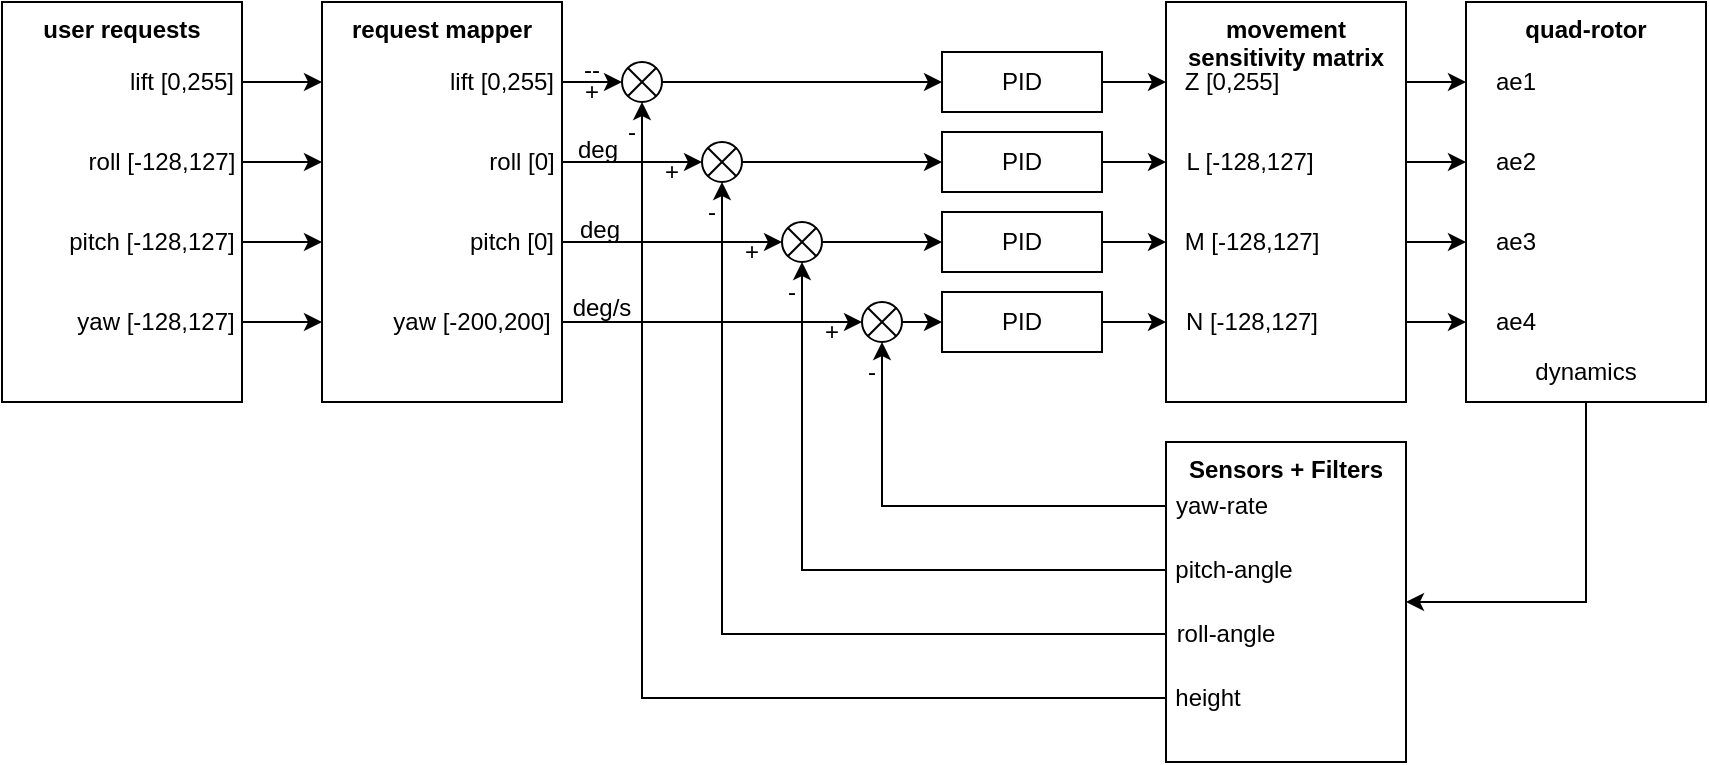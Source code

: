 <mxfile version="24.0.2" type="github">
  <diagram name="Page-1" id="hZ3t9H2E8VO1mtVpyjtV">
    <mxGraphModel dx="2022" dy="640" grid="1" gridSize="10" guides="1" tooltips="1" connect="1" arrows="1" fold="1" page="1" pageScale="1" pageWidth="827" pageHeight="1169" math="0" shadow="0">
      <root>
        <mxCell id="0" />
        <mxCell id="1" parent="0" />
        <mxCell id="fYLcf-kdNEW1kGe0mM0h-1" value="&lt;b&gt;movement sensitivity matrix&lt;/b&gt;" style="rounded=0;whiteSpace=wrap;html=1;verticalAlign=top;points=[[0,0,0,0,0],[0,0.2,0,0,0],[0,0.4,0,0,0],[0,0.6,0,0,0],[0,0.8,0,0,0],[0,1,0,0,0],[0.25,0,0,0,0],[0.25,1,0,0,0],[0.5,0,0,0,0],[0.5,1,0,0,0],[0.75,0,0,0,0],[0.75,1,0,0,0],[1,0,0,0,0],[1,0.2,0,0,0],[1,0.4,0,0,0],[1,0.6,0,0,0],[1,0.8,0,0,0],[1,1,0,0,0]];" parent="1" vertex="1">
          <mxGeometry x="432" y="120" width="120" height="200" as="geometry" />
        </mxCell>
        <mxCell id="fYLcf-kdNEW1kGe0mM0h-2" value="&lt;b&gt;quad-rotor&lt;/b&gt;" style="rounded=0;whiteSpace=wrap;html=1;verticalAlign=top;points=[[0,0,0,0,0],[0,0.2,0,0,0],[0,0.4,0,0,0],[0,0.6,0,0,0],[0,0.8,0,0,0],[0,1,0,0,0],[0.25,0,0,0,0],[0.25,1,0,0,0],[0.5,0,0,0,0],[0.5,1,0,0,0],[0.75,0,0,0,0],[0.75,1,0,0,0],[1,0,0,0,0],[1,0.2,0,0,0],[1,0.4,0,0,0],[1,0.6,0,0,0],[1,0.8,0,0,0],[1,1,0,0,0]];" parent="1" vertex="1">
          <mxGeometry x="582" y="120" width="120" height="200" as="geometry" />
        </mxCell>
        <mxCell id="fYLcf-kdNEW1kGe0mM0h-3" style="edgeStyle=orthogonalEdgeStyle;rounded=0;orthogonalLoop=1;jettySize=auto;html=1;exitX=1;exitY=0.2;exitDx=0;exitDy=0;exitPerimeter=0;entryX=0;entryY=0.2;entryDx=0;entryDy=0;entryPerimeter=0;" parent="1" source="fYLcf-kdNEW1kGe0mM0h-1" target="fYLcf-kdNEW1kGe0mM0h-2" edge="1">
          <mxGeometry relative="1" as="geometry" />
        </mxCell>
        <mxCell id="fYLcf-kdNEW1kGe0mM0h-4" style="edgeStyle=orthogonalEdgeStyle;rounded=0;orthogonalLoop=1;jettySize=auto;html=1;exitX=1;exitY=0.4;exitDx=0;exitDy=0;exitPerimeter=0;entryX=0;entryY=0.4;entryDx=0;entryDy=0;entryPerimeter=0;" parent="1" source="fYLcf-kdNEW1kGe0mM0h-1" target="fYLcf-kdNEW1kGe0mM0h-2" edge="1">
          <mxGeometry relative="1" as="geometry" />
        </mxCell>
        <mxCell id="fYLcf-kdNEW1kGe0mM0h-5" style="edgeStyle=orthogonalEdgeStyle;rounded=0;orthogonalLoop=1;jettySize=auto;html=1;exitX=1;exitY=0.6;exitDx=0;exitDy=0;exitPerimeter=0;entryX=0;entryY=0.6;entryDx=0;entryDy=0;entryPerimeter=0;" parent="1" source="fYLcf-kdNEW1kGe0mM0h-1" target="fYLcf-kdNEW1kGe0mM0h-2" edge="1">
          <mxGeometry relative="1" as="geometry" />
        </mxCell>
        <mxCell id="fYLcf-kdNEW1kGe0mM0h-6" style="edgeStyle=orthogonalEdgeStyle;rounded=0;orthogonalLoop=1;jettySize=auto;html=1;exitX=1;exitY=0.8;exitDx=0;exitDy=0;exitPerimeter=0;entryX=0;entryY=0.8;entryDx=0;entryDy=0;entryPerimeter=0;" parent="1" source="fYLcf-kdNEW1kGe0mM0h-1" target="fYLcf-kdNEW1kGe0mM0h-2" edge="1">
          <mxGeometry relative="1" as="geometry" />
        </mxCell>
        <mxCell id="fYLcf-kdNEW1kGe0mM0h-8" value="ae1" style="text;strokeColor=none;align=center;fillColor=none;html=1;verticalAlign=middle;whiteSpace=wrap;rounded=0;" parent="1" vertex="1">
          <mxGeometry x="592" y="150" width="30" height="20" as="geometry" />
        </mxCell>
        <mxCell id="fYLcf-kdNEW1kGe0mM0h-13" value="ae2" style="text;strokeColor=none;align=center;fillColor=none;html=1;verticalAlign=middle;whiteSpace=wrap;rounded=0;" parent="1" vertex="1">
          <mxGeometry x="592" y="190" width="30" height="20" as="geometry" />
        </mxCell>
        <mxCell id="fYLcf-kdNEW1kGe0mM0h-14" value="ae3" style="text;strokeColor=none;align=center;fillColor=none;html=1;verticalAlign=middle;whiteSpace=wrap;rounded=0;" parent="1" vertex="1">
          <mxGeometry x="592" y="230" width="30" height="20" as="geometry" />
        </mxCell>
        <mxCell id="fYLcf-kdNEW1kGe0mM0h-15" value="ae4" style="text;strokeColor=none;align=center;fillColor=none;html=1;verticalAlign=middle;whiteSpace=wrap;rounded=0;" parent="1" vertex="1">
          <mxGeometry x="592" y="270" width="30" height="20" as="geometry" />
        </mxCell>
        <mxCell id="fYLcf-kdNEW1kGe0mM0h-16" value="Z  [0,255]" style="text;strokeColor=none;align=center;fillColor=none;html=1;verticalAlign=middle;whiteSpace=wrap;rounded=0;" parent="1" vertex="1">
          <mxGeometry x="440" y="150" width="50" height="20" as="geometry" />
        </mxCell>
        <mxCell id="fYLcf-kdNEW1kGe0mM0h-21" value="L [-128,127]" style="text;strokeColor=none;align=center;fillColor=none;html=1;verticalAlign=middle;whiteSpace=wrap;rounded=0;" parent="1" vertex="1">
          <mxGeometry x="439" y="190" width="70" height="20" as="geometry" />
        </mxCell>
        <mxCell id="fYLcf-kdNEW1kGe0mM0h-22" value="M [-128,127]" style="text;strokeColor=none;align=center;fillColor=none;html=1;verticalAlign=middle;whiteSpace=wrap;rounded=0;" parent="1" vertex="1">
          <mxGeometry x="435" y="230" width="80" height="20" as="geometry" />
        </mxCell>
        <mxCell id="fYLcf-kdNEW1kGe0mM0h-23" value="N [-128,127]" style="text;strokeColor=none;align=center;fillColor=none;html=1;verticalAlign=middle;whiteSpace=wrap;rounded=0;" parent="1" vertex="1">
          <mxGeometry x="435" y="270" width="80" height="20" as="geometry" />
        </mxCell>
        <mxCell id="A4wL7fljG0z75UjcC-ws-9" style="edgeStyle=orthogonalEdgeStyle;rounded=0;orthogonalLoop=1;jettySize=auto;html=1;exitX=1;exitY=0.5;exitDx=0;exitDy=0;exitPerimeter=0;entryX=0;entryY=0.5;entryDx=0;entryDy=0;" parent="1" source="fYLcf-kdNEW1kGe0mM0h-24" target="A4wL7fljG0z75UjcC-ws-7" edge="1">
          <mxGeometry relative="1" as="geometry" />
        </mxCell>
        <mxCell id="fYLcf-kdNEW1kGe0mM0h-24" value="" style="verticalLabelPosition=bottom;verticalAlign=top;html=1;shape=mxgraph.flowchart.or;" parent="1" vertex="1">
          <mxGeometry x="280" y="270" width="20" height="20" as="geometry" />
        </mxCell>
        <mxCell id="fYLcf-kdNEW1kGe0mM0h-31" value="dynamics" style="text;strokeColor=none;align=center;fillColor=none;html=1;verticalAlign=middle;whiteSpace=wrap;rounded=0;movable=1;resizable=1;rotatable=1;deletable=1;editable=1;locked=0;connectable=1;" parent="1" vertex="1">
          <mxGeometry x="627" y="295" width="30" height="20" as="geometry" />
        </mxCell>
        <mxCell id="fYLcf-kdNEW1kGe0mM0h-37" value="&lt;b&gt;request mapper&lt;/b&gt;" style="rounded=0;whiteSpace=wrap;html=1;verticalAlign=top;points=[[0,0,0,0,0],[0,0.2,0,0,0],[0,0.4,0,0,0],[0,0.6,0,0,0],[0,0.8,0,0,0],[0,1,0,0,0],[0.25,0,0,0,0],[0.25,1,0,0,0],[0.5,0,0,0,0],[0.5,1,0,0,0],[0.75,0,0,0,0],[0.75,1,0,0,0],[1,0,0,0,0],[1,0.2,0,0,0],[1,0.4,0,0,0],[1,0.6,0,0,0],[1,0.8,0,0,0],[1,1,0,0,0]];" parent="1" vertex="1">
          <mxGeometry x="10" y="120" width="120" height="200" as="geometry" />
        </mxCell>
        <mxCell id="fYLcf-kdNEW1kGe0mM0h-38" value="&lt;b&gt;user requests&lt;/b&gt;" style="rounded=0;whiteSpace=wrap;html=1;verticalAlign=top;points=[[0,0,0,0,0],[0,0.2,0,0,0],[0,0.4,0,0,0],[0,0.6,0,0,0],[0,0.8,0,0,0],[0,1,0,0,0],[0.25,0,0,0,0],[0.25,1,0,0,0],[0.5,0,0,0,0],[0.5,1,0,0,0],[0.75,0,0,0,0],[0.75,1,0,0,0],[1,0,0,0,0],[1,0.2,0,0,0],[1,0.4,0,0,0],[1,0.6,0,0,0],[1,0.8,0,0,0],[1,1,0,0,0]];" parent="1" vertex="1">
          <mxGeometry x="-150" y="120" width="120" height="200" as="geometry" />
        </mxCell>
        <mxCell id="fYLcf-kdNEW1kGe0mM0h-40" style="edgeStyle=orthogonalEdgeStyle;rounded=0;orthogonalLoop=1;jettySize=auto;html=1;exitX=1;exitY=0.8;exitDx=0;exitDy=0;exitPerimeter=0;entryX=0;entryY=0.5;entryDx=0;entryDy=0;entryPerimeter=0;" parent="1" source="fYLcf-kdNEW1kGe0mM0h-37" target="fYLcf-kdNEW1kGe0mM0h-24" edge="1">
          <mxGeometry relative="1" as="geometry" />
        </mxCell>
        <mxCell id="fYLcf-kdNEW1kGe0mM0h-51" style="edgeStyle=orthogonalEdgeStyle;rounded=0;orthogonalLoop=1;jettySize=auto;html=1;exitX=1;exitY=0.2;exitDx=0;exitDy=0;exitPerimeter=0;entryX=0;entryY=0.2;entryDx=0;entryDy=0;entryPerimeter=0;" parent="1" source="fYLcf-kdNEW1kGe0mM0h-38" target="fYLcf-kdNEW1kGe0mM0h-37" edge="1">
          <mxGeometry relative="1" as="geometry" />
        </mxCell>
        <mxCell id="fYLcf-kdNEW1kGe0mM0h-54" style="edgeStyle=orthogonalEdgeStyle;rounded=0;orthogonalLoop=1;jettySize=auto;html=1;exitX=1;exitY=0.4;exitDx=0;exitDy=0;exitPerimeter=0;entryX=0;entryY=0.4;entryDx=0;entryDy=0;entryPerimeter=0;" parent="1" source="fYLcf-kdNEW1kGe0mM0h-38" target="fYLcf-kdNEW1kGe0mM0h-37" edge="1">
          <mxGeometry relative="1" as="geometry" />
        </mxCell>
        <mxCell id="fYLcf-kdNEW1kGe0mM0h-55" style="edgeStyle=orthogonalEdgeStyle;rounded=0;orthogonalLoop=1;jettySize=auto;html=1;exitX=1;exitY=0.6;exitDx=0;exitDy=0;exitPerimeter=0;entryX=0;entryY=0.6;entryDx=0;entryDy=0;entryPerimeter=0;" parent="1" source="fYLcf-kdNEW1kGe0mM0h-38" target="fYLcf-kdNEW1kGe0mM0h-37" edge="1">
          <mxGeometry relative="1" as="geometry" />
        </mxCell>
        <mxCell id="fYLcf-kdNEW1kGe0mM0h-56" style="edgeStyle=orthogonalEdgeStyle;rounded=0;orthogonalLoop=1;jettySize=auto;html=1;exitX=1;exitY=0.8;exitDx=0;exitDy=0;exitPerimeter=0;entryX=0;entryY=0.8;entryDx=0;entryDy=0;entryPerimeter=0;" parent="1" source="fYLcf-kdNEW1kGe0mM0h-38" target="fYLcf-kdNEW1kGe0mM0h-37" edge="1">
          <mxGeometry relative="1" as="geometry" />
        </mxCell>
        <mxCell id="fYLcf-kdNEW1kGe0mM0h-58" value="-" style="text;strokeColor=none;align=center;fillColor=none;html=1;verticalAlign=middle;whiteSpace=wrap;rounded=0;" parent="1" vertex="1">
          <mxGeometry x="280" y="300" width="10" height="10" as="geometry" />
        </mxCell>
        <mxCell id="fYLcf-kdNEW1kGe0mM0h-59" value="+" style="text;strokeColor=none;align=center;fillColor=none;html=1;verticalAlign=middle;whiteSpace=wrap;rounded=0;" parent="1" vertex="1">
          <mxGeometry x="260" y="280" width="10" height="10" as="geometry" />
        </mxCell>
        <mxCell id="A4wL7fljG0z75UjcC-ws-7" value="PID" style="rounded=0;whiteSpace=wrap;html=1;verticalAlign=middle;" parent="1" vertex="1">
          <mxGeometry x="320" y="265" width="80" height="30" as="geometry" />
        </mxCell>
        <mxCell id="A4wL7fljG0z75UjcC-ws-10" style="edgeStyle=orthogonalEdgeStyle;rounded=0;orthogonalLoop=1;jettySize=auto;html=1;exitX=1;exitY=0.5;exitDx=0;exitDy=0;entryX=0;entryY=0.8;entryDx=0;entryDy=0;entryPerimeter=0;" parent="1" source="A4wL7fljG0z75UjcC-ws-7" target="fYLcf-kdNEW1kGe0mM0h-1" edge="1">
          <mxGeometry relative="1" as="geometry" />
        </mxCell>
        <mxCell id="A4wL7fljG0z75UjcC-ws-11" value="PID" style="rounded=0;whiteSpace=wrap;html=1;verticalAlign=middle;" parent="1" vertex="1">
          <mxGeometry x="320" y="225" width="80" height="30" as="geometry" />
        </mxCell>
        <mxCell id="A4wL7fljG0z75UjcC-ws-12" value="PID" style="rounded=0;whiteSpace=wrap;html=1;verticalAlign=middle;" parent="1" vertex="1">
          <mxGeometry x="320" y="185" width="80" height="30" as="geometry" />
        </mxCell>
        <mxCell id="A4wL7fljG0z75UjcC-ws-13" value="PID" style="rounded=0;whiteSpace=wrap;html=1;verticalAlign=middle;" parent="1" vertex="1">
          <mxGeometry x="320" y="145" width="80" height="30" as="geometry" />
        </mxCell>
        <mxCell id="A4wL7fljG0z75UjcC-ws-14" style="edgeStyle=orthogonalEdgeStyle;rounded=0;orthogonalLoop=1;jettySize=auto;html=1;exitX=1;exitY=0.5;exitDx=0;exitDy=0;entryX=0;entryY=0.2;entryDx=0;entryDy=0;entryPerimeter=0;" parent="1" source="A4wL7fljG0z75UjcC-ws-13" target="fYLcf-kdNEW1kGe0mM0h-1" edge="1">
          <mxGeometry relative="1" as="geometry" />
        </mxCell>
        <mxCell id="A4wL7fljG0z75UjcC-ws-15" style="edgeStyle=orthogonalEdgeStyle;rounded=0;orthogonalLoop=1;jettySize=auto;html=1;exitX=1;exitY=0.5;exitDx=0;exitDy=0;entryX=0;entryY=0.4;entryDx=0;entryDy=0;entryPerimeter=0;" parent="1" source="A4wL7fljG0z75UjcC-ws-12" target="fYLcf-kdNEW1kGe0mM0h-1" edge="1">
          <mxGeometry relative="1" as="geometry" />
        </mxCell>
        <mxCell id="A4wL7fljG0z75UjcC-ws-16" style="edgeStyle=orthogonalEdgeStyle;rounded=0;orthogonalLoop=1;jettySize=auto;html=1;exitX=1;exitY=0.5;exitDx=0;exitDy=0;entryX=0;entryY=0.6;entryDx=0;entryDy=0;entryPerimeter=0;" parent="1" source="A4wL7fljG0z75UjcC-ws-11" target="fYLcf-kdNEW1kGe0mM0h-1" edge="1">
          <mxGeometry relative="1" as="geometry" />
        </mxCell>
        <mxCell id="A4wL7fljG0z75UjcC-ws-31" style="edgeStyle=orthogonalEdgeStyle;rounded=0;orthogonalLoop=1;jettySize=auto;html=1;exitX=1;exitY=0.5;exitDx=0;exitDy=0;exitPerimeter=0;entryX=0;entryY=0.5;entryDx=0;entryDy=0;" parent="1" source="A4wL7fljG0z75UjcC-ws-17" target="A4wL7fljG0z75UjcC-ws-11" edge="1">
          <mxGeometry relative="1" as="geometry" />
        </mxCell>
        <mxCell id="A4wL7fljG0z75UjcC-ws-17" value="" style="verticalLabelPosition=bottom;verticalAlign=top;html=1;shape=mxgraph.flowchart.or;" parent="1" vertex="1">
          <mxGeometry x="240" y="230" width="20" height="20" as="geometry" />
        </mxCell>
        <mxCell id="A4wL7fljG0z75UjcC-ws-18" value="-" style="text;strokeColor=none;align=center;fillColor=none;html=1;verticalAlign=middle;whiteSpace=wrap;rounded=0;" parent="1" vertex="1">
          <mxGeometry x="240" y="260" width="10" height="10" as="geometry" />
        </mxCell>
        <mxCell id="A4wL7fljG0z75UjcC-ws-19" value="+" style="text;strokeColor=none;align=center;fillColor=none;html=1;verticalAlign=middle;whiteSpace=wrap;rounded=0;" parent="1" vertex="1">
          <mxGeometry x="220" y="240" width="10" height="10" as="geometry" />
        </mxCell>
        <mxCell id="A4wL7fljG0z75UjcC-ws-30" style="edgeStyle=orthogonalEdgeStyle;rounded=0;orthogonalLoop=1;jettySize=auto;html=1;exitX=1;exitY=0.5;exitDx=0;exitDy=0;exitPerimeter=0;entryX=0;entryY=0.5;entryDx=0;entryDy=0;" parent="1" source="A4wL7fljG0z75UjcC-ws-20" target="A4wL7fljG0z75UjcC-ws-12" edge="1">
          <mxGeometry relative="1" as="geometry" />
        </mxCell>
        <mxCell id="A4wL7fljG0z75UjcC-ws-20" value="" style="verticalLabelPosition=bottom;verticalAlign=top;html=1;shape=mxgraph.flowchart.or;" parent="1" vertex="1">
          <mxGeometry x="200" y="190" width="20" height="20" as="geometry" />
        </mxCell>
        <mxCell id="A4wL7fljG0z75UjcC-ws-21" value="-" style="text;strokeColor=none;align=center;fillColor=none;html=1;verticalAlign=middle;whiteSpace=wrap;rounded=0;" parent="1" vertex="1">
          <mxGeometry x="200" y="220" width="10" height="10" as="geometry" />
        </mxCell>
        <mxCell id="A4wL7fljG0z75UjcC-ws-22" value="+" style="text;strokeColor=none;align=center;fillColor=none;html=1;verticalAlign=middle;whiteSpace=wrap;rounded=0;" parent="1" vertex="1">
          <mxGeometry x="180" y="200" width="10" height="10" as="geometry" />
        </mxCell>
        <mxCell id="A4wL7fljG0z75UjcC-ws-29" style="edgeStyle=orthogonalEdgeStyle;rounded=0;orthogonalLoop=1;jettySize=auto;html=1;exitX=1;exitY=0.5;exitDx=0;exitDy=0;exitPerimeter=0;entryX=0;entryY=0.5;entryDx=0;entryDy=0;" parent="1" source="A4wL7fljG0z75UjcC-ws-23" target="A4wL7fljG0z75UjcC-ws-13" edge="1">
          <mxGeometry relative="1" as="geometry" />
        </mxCell>
        <mxCell id="A4wL7fljG0z75UjcC-ws-23" value="" style="verticalLabelPosition=bottom;verticalAlign=top;html=1;shape=mxgraph.flowchart.or;" parent="1" vertex="1">
          <mxGeometry x="160" y="150" width="20" height="20" as="geometry" />
        </mxCell>
        <mxCell id="A4wL7fljG0z75UjcC-ws-24" value="-" style="text;strokeColor=none;align=center;fillColor=none;html=1;verticalAlign=middle;whiteSpace=wrap;rounded=0;" parent="1" vertex="1">
          <mxGeometry x="160" y="180" width="10" height="10" as="geometry" />
        </mxCell>
        <mxCell id="A4wL7fljG0z75UjcC-ws-25" value="+" style="text;strokeColor=none;align=center;fillColor=none;html=1;verticalAlign=middle;whiteSpace=wrap;rounded=0;" parent="1" vertex="1">
          <mxGeometry x="140" y="160" width="10" height="10" as="geometry" />
        </mxCell>
        <mxCell id="A4wL7fljG0z75UjcC-ws-26" style="edgeStyle=orthogonalEdgeStyle;rounded=0;orthogonalLoop=1;jettySize=auto;html=1;exitX=1;exitY=0.2;exitDx=0;exitDy=0;exitPerimeter=0;entryX=0;entryY=0.5;entryDx=0;entryDy=0;entryPerimeter=0;" parent="1" source="fYLcf-kdNEW1kGe0mM0h-37" target="A4wL7fljG0z75UjcC-ws-23" edge="1">
          <mxGeometry relative="1" as="geometry" />
        </mxCell>
        <mxCell id="A4wL7fljG0z75UjcC-ws-27" style="edgeStyle=orthogonalEdgeStyle;rounded=0;orthogonalLoop=1;jettySize=auto;html=1;exitX=1;exitY=0.4;exitDx=0;exitDy=0;exitPerimeter=0;entryX=0;entryY=0.5;entryDx=0;entryDy=0;entryPerimeter=0;" parent="1" source="fYLcf-kdNEW1kGe0mM0h-37" target="A4wL7fljG0z75UjcC-ws-20" edge="1">
          <mxGeometry relative="1" as="geometry" />
        </mxCell>
        <mxCell id="A4wL7fljG0z75UjcC-ws-28" style="edgeStyle=orthogonalEdgeStyle;rounded=0;orthogonalLoop=1;jettySize=auto;html=1;exitX=1;exitY=0.6;exitDx=0;exitDy=0;exitPerimeter=0;entryX=0;entryY=0.5;entryDx=0;entryDy=0;entryPerimeter=0;" parent="1" source="fYLcf-kdNEW1kGe0mM0h-37" target="A4wL7fljG0z75UjcC-ws-17" edge="1">
          <mxGeometry relative="1" as="geometry" />
        </mxCell>
        <mxCell id="A4wL7fljG0z75UjcC-ws-33" value="&lt;b&gt;Sensors + Filters&lt;br&gt;&lt;/b&gt;" style="rounded=0;whiteSpace=wrap;html=1;verticalAlign=top;points=[[0,0,0,0,0],[0,0.2,0,0,0],[0,0.4,0,0,0],[0,0.6,0,0,0],[0,0.8,0,0,0],[0,1,0,0,0],[0.25,0,0,0,0],[0.25,1,0,0,0],[0.5,0,0,0,0],[0.5,1,0,0,0],[0.75,0,0,0,0],[0.75,1,0,0,0],[1,0,0,0,0],[1,0.2,0,0,0],[1,0.5,0,0,0],[1,0.8,0,0,0],[1,1,0,0,0]];" parent="1" vertex="1">
          <mxGeometry x="432" y="340" width="120" height="160" as="geometry" />
        </mxCell>
        <mxCell id="A4wL7fljG0z75UjcC-ws-34" style="edgeStyle=orthogonalEdgeStyle;rounded=0;orthogonalLoop=1;jettySize=auto;html=1;exitX=0.5;exitY=1;exitDx=0;exitDy=0;exitPerimeter=0;entryX=1;entryY=0.5;entryDx=0;entryDy=0;entryPerimeter=0;" parent="1" source="fYLcf-kdNEW1kGe0mM0h-2" target="A4wL7fljG0z75UjcC-ws-33" edge="1">
          <mxGeometry relative="1" as="geometry" />
        </mxCell>
        <mxCell id="A4wL7fljG0z75UjcC-ws-35" style="edgeStyle=orthogonalEdgeStyle;rounded=0;orthogonalLoop=1;jettySize=auto;html=1;exitX=0;exitY=0.2;exitDx=0;exitDy=0;exitPerimeter=0;entryX=0.5;entryY=1;entryDx=0;entryDy=0;entryPerimeter=0;" parent="1" source="A4wL7fljG0z75UjcC-ws-33" target="fYLcf-kdNEW1kGe0mM0h-24" edge="1">
          <mxGeometry relative="1" as="geometry" />
        </mxCell>
        <mxCell id="A4wL7fljG0z75UjcC-ws-36" style="edgeStyle=orthogonalEdgeStyle;rounded=0;orthogonalLoop=1;jettySize=auto;html=1;exitX=0;exitY=0.4;exitDx=0;exitDy=0;exitPerimeter=0;entryX=0.5;entryY=1;entryDx=0;entryDy=0;entryPerimeter=0;" parent="1" source="A4wL7fljG0z75UjcC-ws-33" target="A4wL7fljG0z75UjcC-ws-17" edge="1">
          <mxGeometry relative="1" as="geometry" />
        </mxCell>
        <mxCell id="A4wL7fljG0z75UjcC-ws-37" style="edgeStyle=orthogonalEdgeStyle;rounded=0;orthogonalLoop=1;jettySize=auto;html=1;exitX=0;exitY=0.6;exitDx=0;exitDy=0;exitPerimeter=0;entryX=0.5;entryY=1;entryDx=0;entryDy=0;entryPerimeter=0;" parent="1" source="A4wL7fljG0z75UjcC-ws-33" target="A4wL7fljG0z75UjcC-ws-20" edge="1">
          <mxGeometry relative="1" as="geometry" />
        </mxCell>
        <mxCell id="A4wL7fljG0z75UjcC-ws-38" style="edgeStyle=orthogonalEdgeStyle;rounded=0;orthogonalLoop=1;jettySize=auto;html=1;exitX=0;exitY=0.8;exitDx=0;exitDy=0;exitPerimeter=0;entryX=0.5;entryY=1;entryDx=0;entryDy=0;entryPerimeter=0;" parent="1" source="A4wL7fljG0z75UjcC-ws-33" target="A4wL7fljG0z75UjcC-ws-23" edge="1">
          <mxGeometry relative="1" as="geometry" />
        </mxCell>
        <mxCell id="A4wL7fljG0z75UjcC-ws-39" value="yaw-rate" style="text;strokeColor=none;align=center;fillColor=none;html=1;verticalAlign=middle;whiteSpace=wrap;rounded=0;" parent="1" vertex="1">
          <mxGeometry x="430" y="362" width="60" height="20" as="geometry" />
        </mxCell>
        <mxCell id="A4wL7fljG0z75UjcC-ws-41" value="pitch-angle" style="text;strokeColor=none;align=center;fillColor=none;html=1;verticalAlign=middle;whiteSpace=wrap;rounded=0;" parent="1" vertex="1">
          <mxGeometry x="431" y="394" width="70" height="20" as="geometry" />
        </mxCell>
        <mxCell id="A4wL7fljG0z75UjcC-ws-42" value="roll-angle" style="text;strokeColor=none;align=center;fillColor=none;html=1;verticalAlign=middle;whiteSpace=wrap;rounded=0;" parent="1" vertex="1">
          <mxGeometry x="432" y="426" width="60" height="20" as="geometry" />
        </mxCell>
        <mxCell id="A4wL7fljG0z75UjcC-ws-43" value="height" style="text;strokeColor=none;align=center;fillColor=none;html=1;verticalAlign=middle;whiteSpace=wrap;rounded=0;" parent="1" vertex="1">
          <mxGeometry x="433" y="458" width="40" height="20" as="geometry" />
        </mxCell>
        <mxCell id="A4wL7fljG0z75UjcC-ws-51" value="lift [0,255]" style="text;strokeColor=none;align=center;fillColor=none;html=1;verticalAlign=middle;whiteSpace=wrap;rounded=0;" parent="1" vertex="1">
          <mxGeometry x="-90" y="150" width="60" height="20" as="geometry" />
        </mxCell>
        <mxCell id="A4wL7fljG0z75UjcC-ws-52" value="roll [-128,127]" style="text;strokeColor=none;align=center;fillColor=none;html=1;verticalAlign=middle;whiteSpace=wrap;rounded=0;" parent="1" vertex="1">
          <mxGeometry x="-110" y="190" width="80" height="20" as="geometry" />
        </mxCell>
        <mxCell id="A4wL7fljG0z75UjcC-ws-53" value="pitch [-128,127]" style="text;strokeColor=none;align=center;fillColor=none;html=1;verticalAlign=middle;whiteSpace=wrap;rounded=0;" parent="1" vertex="1">
          <mxGeometry x="-120" y="230" width="90" height="20" as="geometry" />
        </mxCell>
        <mxCell id="A4wL7fljG0z75UjcC-ws-54" value="yaw [-128,127]" style="text;strokeColor=none;align=center;fillColor=none;html=1;verticalAlign=middle;whiteSpace=wrap;rounded=0;" parent="1" vertex="1">
          <mxGeometry x="-118" y="270" width="90" height="20" as="geometry" />
        </mxCell>
        <mxCell id="A4wL7fljG0z75UjcC-ws-55" value="yaw [-200,200]" style="text;strokeColor=none;align=center;fillColor=none;html=1;verticalAlign=middle;whiteSpace=wrap;rounded=0;" parent="1" vertex="1">
          <mxGeometry x="40" y="270" width="90" height="20" as="geometry" />
        </mxCell>
        <mxCell id="A4wL7fljG0z75UjcC-ws-56" value="pitch [0]" style="text;strokeColor=none;align=center;fillColor=none;html=1;verticalAlign=middle;whiteSpace=wrap;rounded=0;" parent="1" vertex="1">
          <mxGeometry x="80" y="230" width="50" height="20" as="geometry" />
        </mxCell>
        <mxCell id="A4wL7fljG0z75UjcC-ws-57" value="roll [0]" style="text;strokeColor=none;align=center;fillColor=none;html=1;verticalAlign=middle;whiteSpace=wrap;rounded=0;" parent="1" vertex="1">
          <mxGeometry x="90" y="190" width="40" height="20" as="geometry" />
        </mxCell>
        <mxCell id="A4wL7fljG0z75UjcC-ws-58" value="lift [0,255]" style="text;strokeColor=none;align=center;fillColor=none;html=1;verticalAlign=middle;whiteSpace=wrap;rounded=0;" parent="1" vertex="1">
          <mxGeometry x="70" y="150" width="60" height="20" as="geometry" />
        </mxCell>
        <mxCell id="A4wL7fljG0z75UjcC-ws-59" value="deg/s" style="text;strokeColor=none;align=center;fillColor=none;html=1;verticalAlign=middle;whiteSpace=wrap;rounded=0;" parent="1" vertex="1">
          <mxGeometry x="130" y="264" width="40" height="18" as="geometry" />
        </mxCell>
        <mxCell id="A4wL7fljG0z75UjcC-ws-60" value="deg" style="text;strokeColor=none;align=center;fillColor=none;html=1;verticalAlign=middle;whiteSpace=wrap;rounded=0;" parent="1" vertex="1">
          <mxGeometry x="139" y="225" width="20" height="18" as="geometry" />
        </mxCell>
        <mxCell id="A4wL7fljG0z75UjcC-ws-61" value="deg" style="text;strokeColor=none;align=center;fillColor=none;html=1;verticalAlign=middle;whiteSpace=wrap;rounded=0;" parent="1" vertex="1">
          <mxGeometry x="138" y="185" width="20" height="18" as="geometry" />
        </mxCell>
        <mxCell id="A4wL7fljG0z75UjcC-ws-62" value="--" style="text;strokeColor=none;align=center;fillColor=none;html=1;verticalAlign=middle;whiteSpace=wrap;rounded=0;" parent="1" vertex="1">
          <mxGeometry x="135" y="145" width="20" height="18" as="geometry" />
        </mxCell>
      </root>
    </mxGraphModel>
  </diagram>
</mxfile>
